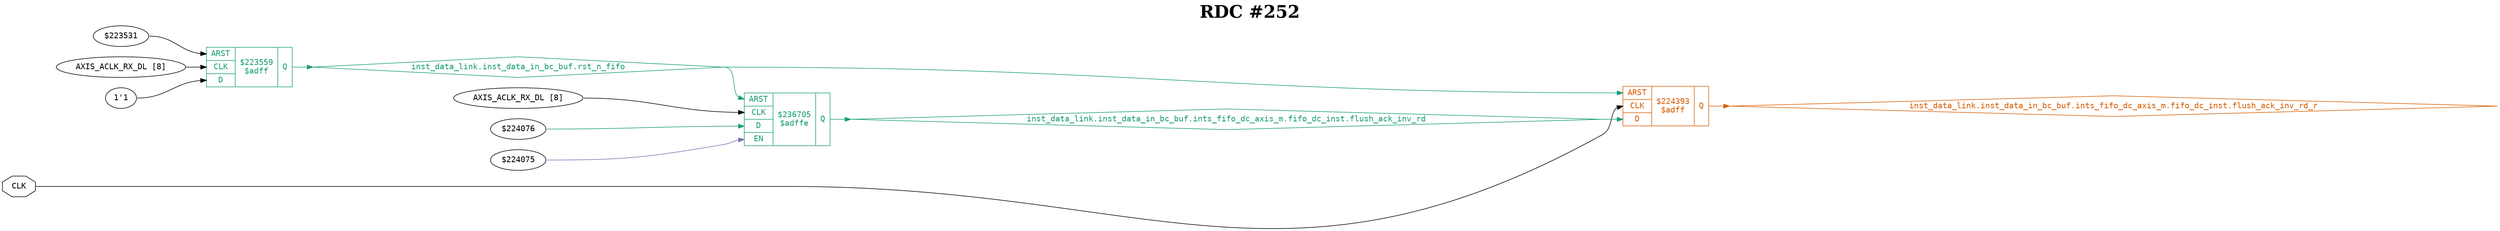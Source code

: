digraph "spacefibre_light_top" {
label=<<b>RDC #252</b>>;
labelloc="t"
fontsize="30"
node ["fontname"="Courier"]
edge ["fontname"="Courier"]
rankdir="LR";
remincross=true;
n1 [ shape=octagon, label="CLK", color="black", fontcolor="black", href="/src/ip_spacefibre_light_top/spacefibre_light_top.vhd#45" ];
n2 [ shape=diamond, label="inst_data_link.inst_data_in_bc_buf.ints_fifo_dc_axis_m.fifo_dc_inst.flush_ack_inv_rd", colorscheme="dark28", color="1", fontcolor="1", href="/src/ip/fifo_dc/fifo_dc.vhd#117" ];
n3 [ shape=diamond, label="inst_data_link.inst_data_in_bc_buf.ints_fifo_dc_axis_m.fifo_dc_inst.flush_ack_inv_rd_r", colorscheme="dark28", color="2", fontcolor="2", href="/src/ip/fifo_dc/fifo_dc.vhd#118" ];
n4 [ shape=diamond, label="inst_data_link.inst_data_in_bc_buf.rst_n_fifo", colorscheme="dark28", color="1", fontcolor="1", href="/src/module_data_link/data_in_bc_buf.vhd#114" ];
{ rank="source"; n1;}
{ rank="sink";}
v0 [ label="AXIS_ACLK_RX_DL [8]" ];
v1 [ label="$224076" ];
v2 [ label="$224075" ];
c9 [ shape=record, label="{{<p5> ARST|<p1> CLK|<p6> D|<p7> EN}|$236705\n$adffe|{<p8> Q}}", colorscheme="dark28", color="1", fontcolor="1" , href="/src/ip/fifo_dc/fifo_dc.vhd#321"  ];
v3 [ label="$223531" ];
v4 [ label="AXIS_ACLK_RX_DL [8]" ];
v5 [ label="1'1" ];
c10 [ shape=record, label="{{<p5> ARST|<p1> CLK|<p6> D}|$223559\n$adff|{<p8> Q}}", colorscheme="dark28", color="1", fontcolor="1" , href="/src/module_data_link/data_in_bc_buf.vhd#158"  ];
c11 [ shape=record, label="{{<p5> ARST|<p1> CLK|<p6> D}|$224393\n$adff|{<p8> Q}}", colorscheme="dark28", color="2", fontcolor="2" , href="/src/ip/fifo_dc/fifo_dc.vhd#440"  ];
n1:e -> c11:p1:w [color="black", fontcolor="black", label=""];
c9:p8:e -> n2:w [colorscheme="dark28", color="1", fontcolor="1", label=""];
n2:e -> c11:p6:w [colorscheme="dark28", color="1", fontcolor="1", label=""];
c11:p8:e -> n3:w [colorscheme="dark28", color="2", fontcolor="2", label=""];
c10:p8:e -> n4:w [colorscheme="dark28", color="1", fontcolor="1", label=""];
n4:e -> c11:p5:w [colorscheme="dark28", color="1", fontcolor="1", label=""];
n4:e -> c9:p5:w [colorscheme="dark28", color="1", fontcolor="1", label=""];
v0:e -> c9:p1:w [color="black", fontcolor="black", label=""];
v1:e -> c9:p6:w [colorscheme="dark28", color="1", fontcolor="1", label=""];
v2:e -> c9:p7:w [colorscheme="dark28", color="3", fontcolor="3", label=""];
v3:e -> c10:p5:w [color="black", fontcolor="black", label=""];
v4:e -> c10:p1:w [color="black", fontcolor="black", label=""];
v5:e -> c10:p6:w [color="black", fontcolor="black", label=""];
}
